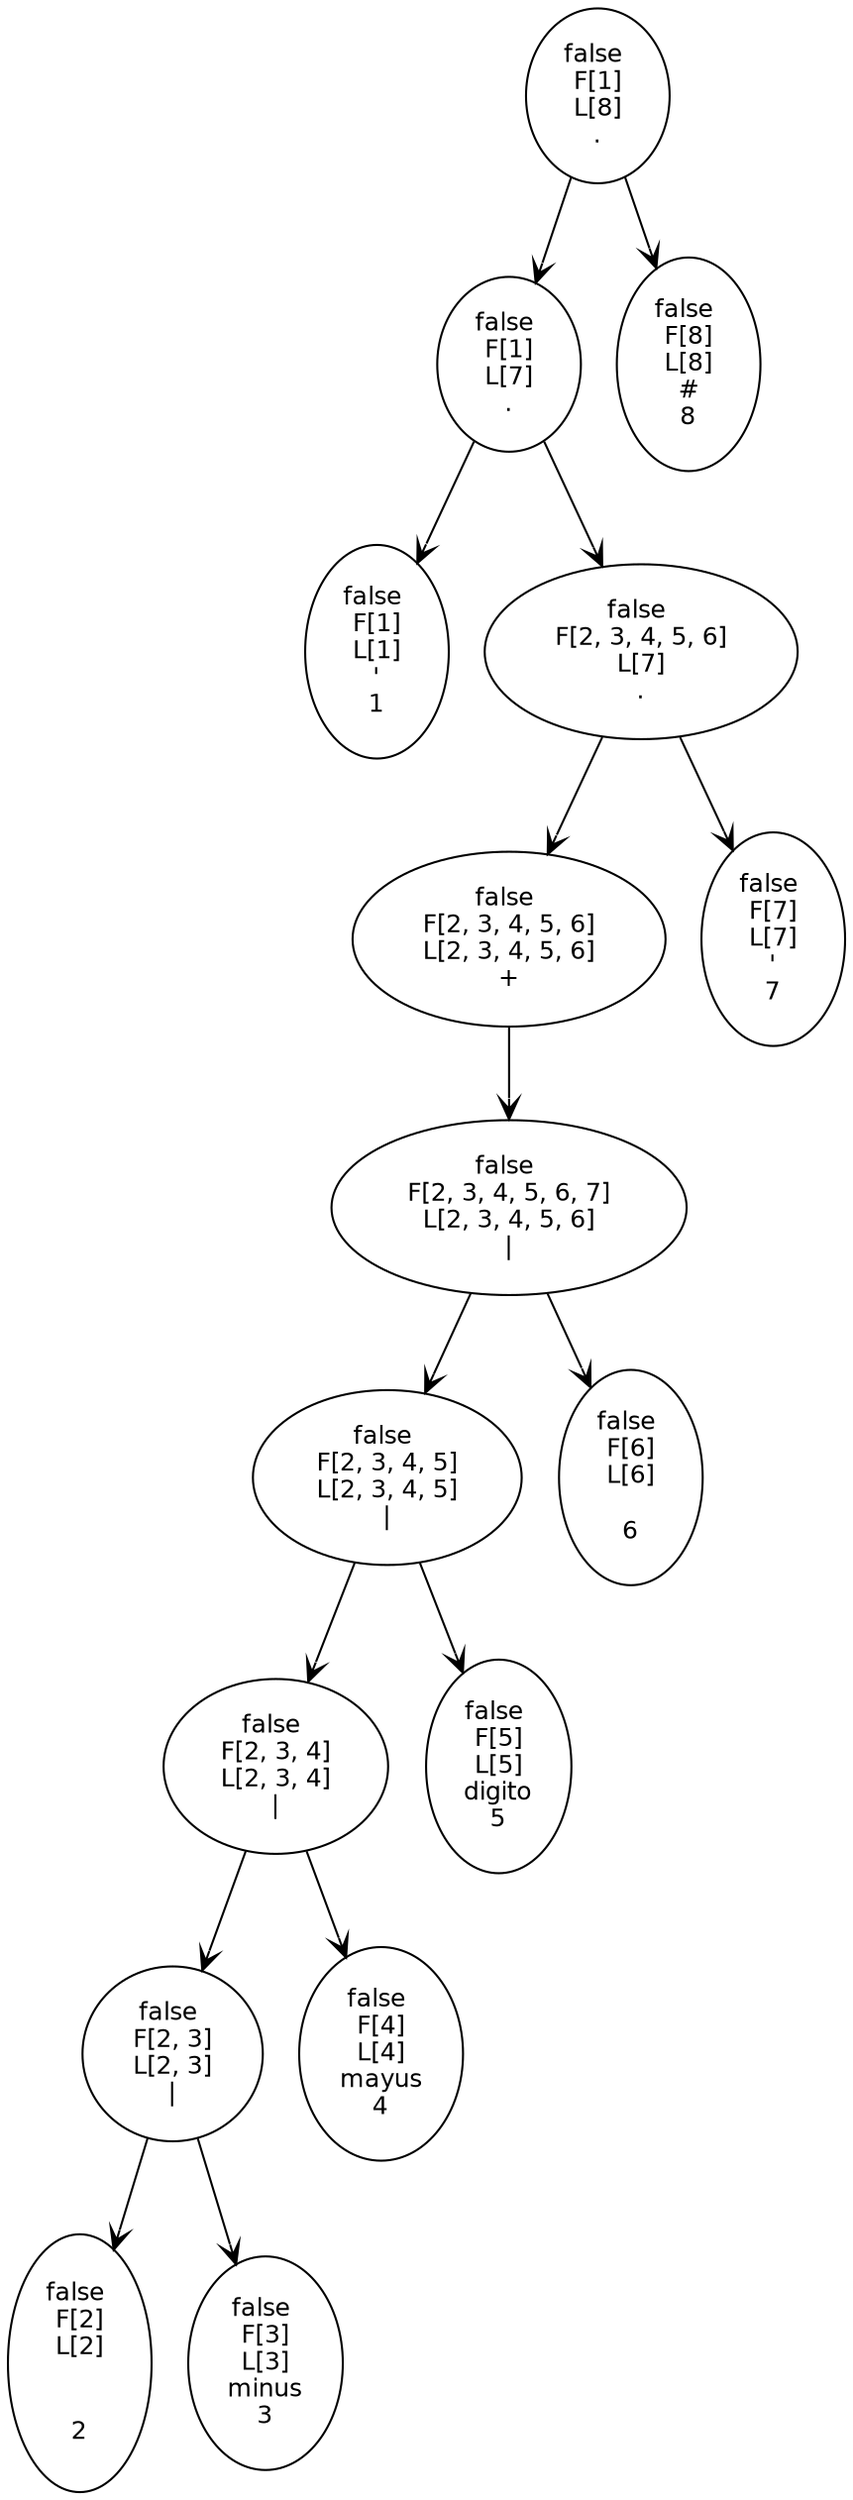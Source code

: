 digraph syntax_tree {
node [fontname=Helvetica, fontsize=12];
edge [arrowhead=vee, arrowtail=none];
node0 [label="false \n F[1] \n L[8] \n . "];
node0 -> node1;
node1 [label="false \n F[1] \n L[7] \n . "];
node1 -> node2;
node2 [label="false \n F[1] \n L[1] \n\'\n 1 "];
node1 -> node4;
node4 [label="false \n F[2, 3, 4, 5, 6] \n L[7] \n . "];
node4 -> node5;
node5 [label="false \n F[2, 3, 4, 5, 6] \n L[2, 3, 4, 5, 6] \n + "];
node5 -> node6;
node6 [label="false \n F[2, 3, 4, 5, 6, 7] \n L[2, 3, 4, 5, 6] \n | "];
node6 -> node7;
node7 [label="false \n F[2, 3, 4, 5] \n L[2, 3, 4, 5] \n | "];
node7 -> node8;
node8 [label="false \n F[2, 3, 4] \n L[2, 3, 4] \n | "];
node8 -> node9;
node9 [label="false \n F[2, 3] \n L[2, 3] \n | "];
node9 -> node10;
node10 [label="false \n F[2] \n L[2] \n\n\n 2 "];
node9 -> node12;
node12 [label="false \n F[3] \n L[3] \nminus\n 3 "];
node8 -> node15;
node15 [label="false \n F[4] \n L[4] \nmayus\n 4 "];
node7 -> node18;
node18 [label="false \n F[5] \n L[5] \ndigito\n 5 "];
node6 -> node21;
node21 [label="false \n F[6] \n L[6] \n\n 6 "];
node4 -> node25;
node25 [label="false \n F[7] \n L[7] \n\'\n 7 "];
node0 -> node29;
node29 [label="false \n F[8] \n L[8] \n#\n 8 "];
}